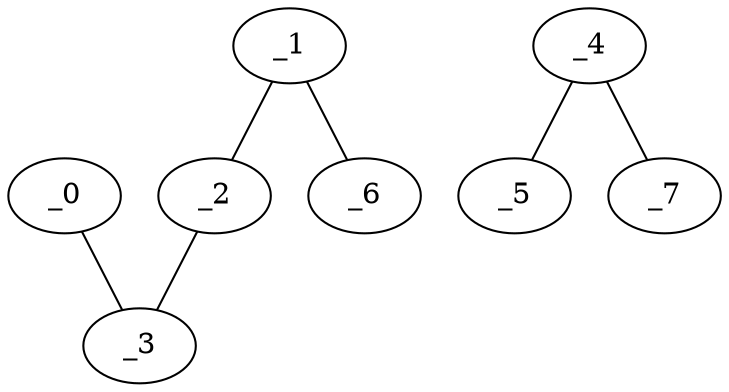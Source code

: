 graph EP1_0107 {
	_0	 [x="2.16032",
		y="2.80944"];
	_3	 [x="0.890789",
		y="2.71785"];
	_0 -- _3;
	_1	 [x="2.25",
		y="0.71"];
	_2	 [x="0.743429",
		y="0.82607"];
	_1 -- _2;
	_6	 [x="1.27852",
		y="0.277938"];
	_1 -- _6;
	_2 -- _3;
	_4	 [x="0.6",
		y="1.74"];
	_5	 [x="1.81423",
		y="1.82183"];
	_4 -- _5;
	_7	 [x="1.39279",
		y="0.481653"];
	_4 -- _7;
}
